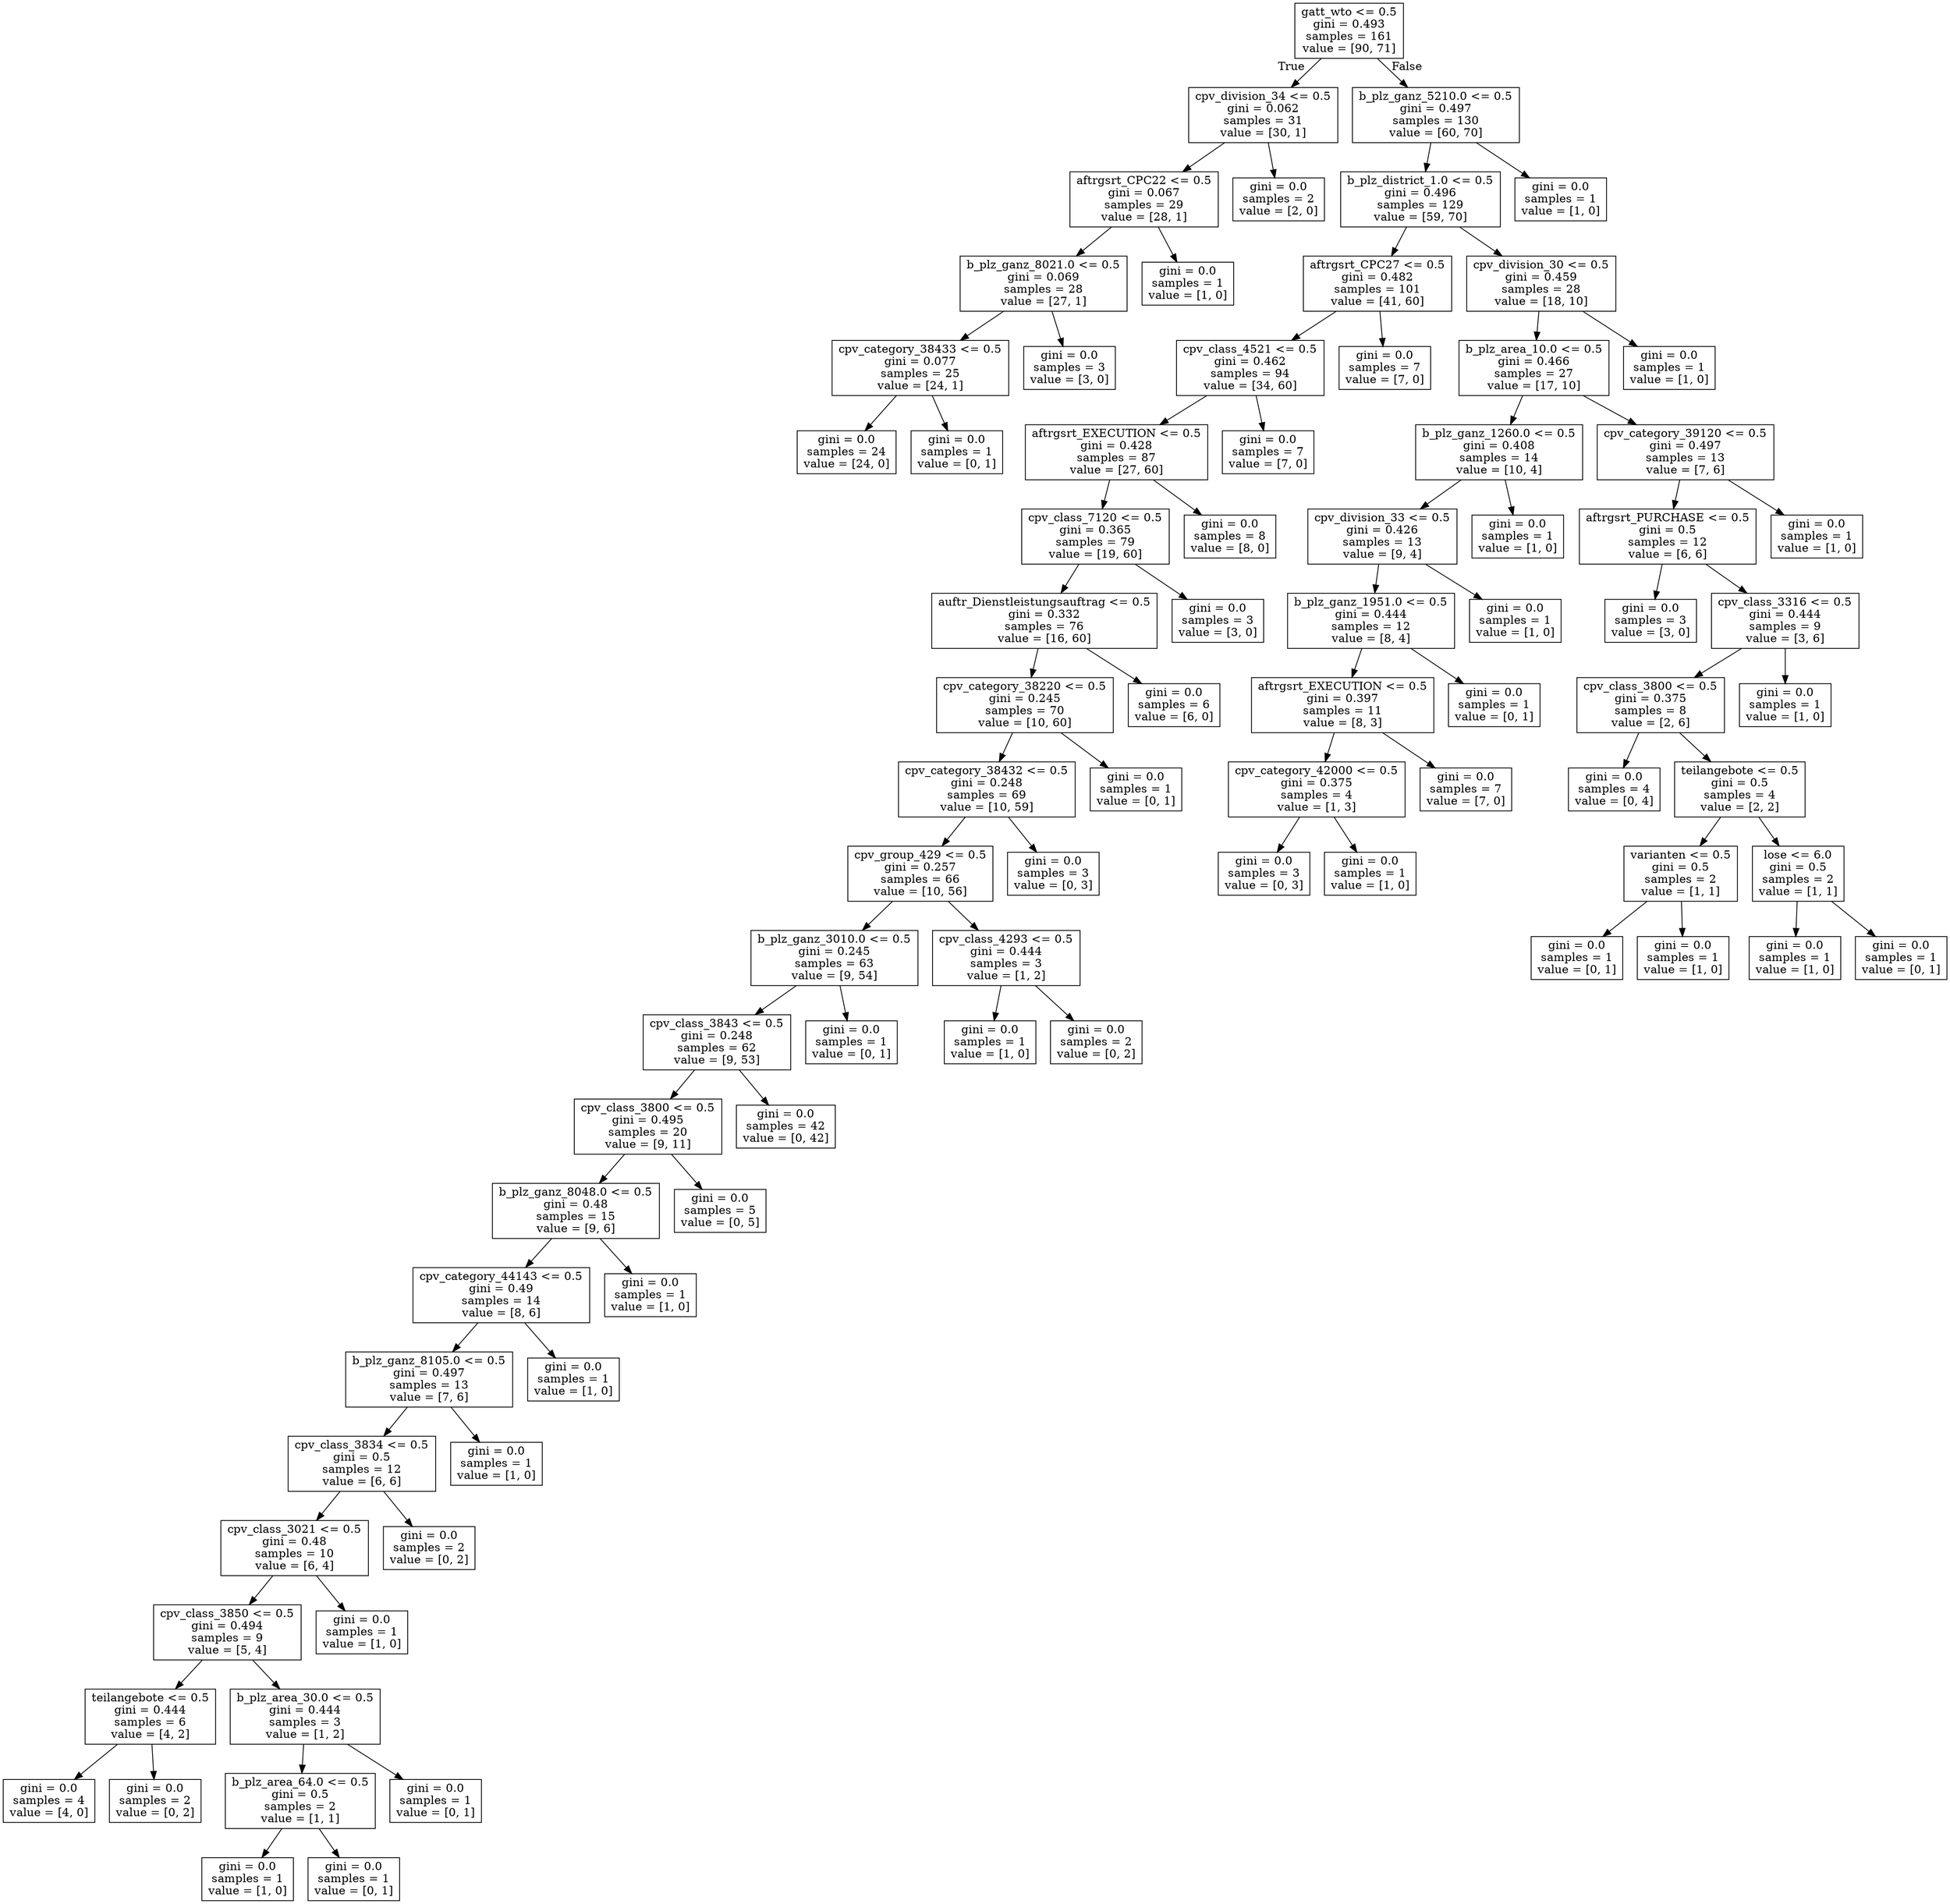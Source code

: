 digraph Tree {
node [shape=box] ;
0 [label="gatt_wto <= 0.5\ngini = 0.493\nsamples = 161\nvalue = [90, 71]"] ;
1 [label="cpv_division_34 <= 0.5\ngini = 0.062\nsamples = 31\nvalue = [30, 1]"] ;
0 -> 1 [labeldistance=2.5, labelangle=45, headlabel="True"] ;
2 [label="aftrgsrt_CPC22 <= 0.5\ngini = 0.067\nsamples = 29\nvalue = [28, 1]"] ;
1 -> 2 ;
3 [label="b_plz_ganz_8021.0 <= 0.5\ngini = 0.069\nsamples = 28\nvalue = [27, 1]"] ;
2 -> 3 ;
4 [label="cpv_category_38433 <= 0.5\ngini = 0.077\nsamples = 25\nvalue = [24, 1]"] ;
3 -> 4 ;
5 [label="gini = 0.0\nsamples = 24\nvalue = [24, 0]"] ;
4 -> 5 ;
6 [label="gini = 0.0\nsamples = 1\nvalue = [0, 1]"] ;
4 -> 6 ;
7 [label="gini = 0.0\nsamples = 3\nvalue = [3, 0]"] ;
3 -> 7 ;
8 [label="gini = 0.0\nsamples = 1\nvalue = [1, 0]"] ;
2 -> 8 ;
9 [label="gini = 0.0\nsamples = 2\nvalue = [2, 0]"] ;
1 -> 9 ;
10 [label="b_plz_ganz_5210.0 <= 0.5\ngini = 0.497\nsamples = 130\nvalue = [60, 70]"] ;
0 -> 10 [labeldistance=2.5, labelangle=-45, headlabel="False"] ;
11 [label="b_plz_district_1.0 <= 0.5\ngini = 0.496\nsamples = 129\nvalue = [59, 70]"] ;
10 -> 11 ;
12 [label="aftrgsrt_CPC27 <= 0.5\ngini = 0.482\nsamples = 101\nvalue = [41, 60]"] ;
11 -> 12 ;
13 [label="cpv_class_4521 <= 0.5\ngini = 0.462\nsamples = 94\nvalue = [34, 60]"] ;
12 -> 13 ;
14 [label="aftrgsrt_EXECUTION <= 0.5\ngini = 0.428\nsamples = 87\nvalue = [27, 60]"] ;
13 -> 14 ;
15 [label="cpv_class_7120 <= 0.5\ngini = 0.365\nsamples = 79\nvalue = [19, 60]"] ;
14 -> 15 ;
16 [label="auftr_Dienstleistungsauftrag <= 0.5\ngini = 0.332\nsamples = 76\nvalue = [16, 60]"] ;
15 -> 16 ;
17 [label="cpv_category_38220 <= 0.5\ngini = 0.245\nsamples = 70\nvalue = [10, 60]"] ;
16 -> 17 ;
18 [label="cpv_category_38432 <= 0.5\ngini = 0.248\nsamples = 69\nvalue = [10, 59]"] ;
17 -> 18 ;
19 [label="cpv_group_429 <= 0.5\ngini = 0.257\nsamples = 66\nvalue = [10, 56]"] ;
18 -> 19 ;
20 [label="b_plz_ganz_3010.0 <= 0.5\ngini = 0.245\nsamples = 63\nvalue = [9, 54]"] ;
19 -> 20 ;
21 [label="cpv_class_3843 <= 0.5\ngini = 0.248\nsamples = 62\nvalue = [9, 53]"] ;
20 -> 21 ;
22 [label="cpv_class_3800 <= 0.5\ngini = 0.495\nsamples = 20\nvalue = [9, 11]"] ;
21 -> 22 ;
23 [label="b_plz_ganz_8048.0 <= 0.5\ngini = 0.48\nsamples = 15\nvalue = [9, 6]"] ;
22 -> 23 ;
24 [label="cpv_category_44143 <= 0.5\ngini = 0.49\nsamples = 14\nvalue = [8, 6]"] ;
23 -> 24 ;
25 [label="b_plz_ganz_8105.0 <= 0.5\ngini = 0.497\nsamples = 13\nvalue = [7, 6]"] ;
24 -> 25 ;
26 [label="cpv_class_3834 <= 0.5\ngini = 0.5\nsamples = 12\nvalue = [6, 6]"] ;
25 -> 26 ;
27 [label="cpv_class_3021 <= 0.5\ngini = 0.48\nsamples = 10\nvalue = [6, 4]"] ;
26 -> 27 ;
28 [label="cpv_class_3850 <= 0.5\ngini = 0.494\nsamples = 9\nvalue = [5, 4]"] ;
27 -> 28 ;
29 [label="teilangebote <= 0.5\ngini = 0.444\nsamples = 6\nvalue = [4, 2]"] ;
28 -> 29 ;
30 [label="gini = 0.0\nsamples = 4\nvalue = [4, 0]"] ;
29 -> 30 ;
31 [label="gini = 0.0\nsamples = 2\nvalue = [0, 2]"] ;
29 -> 31 ;
32 [label="b_plz_area_30.0 <= 0.5\ngini = 0.444\nsamples = 3\nvalue = [1, 2]"] ;
28 -> 32 ;
33 [label="b_plz_area_64.0 <= 0.5\ngini = 0.5\nsamples = 2\nvalue = [1, 1]"] ;
32 -> 33 ;
34 [label="gini = 0.0\nsamples = 1\nvalue = [1, 0]"] ;
33 -> 34 ;
35 [label="gini = 0.0\nsamples = 1\nvalue = [0, 1]"] ;
33 -> 35 ;
36 [label="gini = 0.0\nsamples = 1\nvalue = [0, 1]"] ;
32 -> 36 ;
37 [label="gini = 0.0\nsamples = 1\nvalue = [1, 0]"] ;
27 -> 37 ;
38 [label="gini = 0.0\nsamples = 2\nvalue = [0, 2]"] ;
26 -> 38 ;
39 [label="gini = 0.0\nsamples = 1\nvalue = [1, 0]"] ;
25 -> 39 ;
40 [label="gini = 0.0\nsamples = 1\nvalue = [1, 0]"] ;
24 -> 40 ;
41 [label="gini = 0.0\nsamples = 1\nvalue = [1, 0]"] ;
23 -> 41 ;
42 [label="gini = 0.0\nsamples = 5\nvalue = [0, 5]"] ;
22 -> 42 ;
43 [label="gini = 0.0\nsamples = 42\nvalue = [0, 42]"] ;
21 -> 43 ;
44 [label="gini = 0.0\nsamples = 1\nvalue = [0, 1]"] ;
20 -> 44 ;
45 [label="cpv_class_4293 <= 0.5\ngini = 0.444\nsamples = 3\nvalue = [1, 2]"] ;
19 -> 45 ;
46 [label="gini = 0.0\nsamples = 1\nvalue = [1, 0]"] ;
45 -> 46 ;
47 [label="gini = 0.0\nsamples = 2\nvalue = [0, 2]"] ;
45 -> 47 ;
48 [label="gini = 0.0\nsamples = 3\nvalue = [0, 3]"] ;
18 -> 48 ;
49 [label="gini = 0.0\nsamples = 1\nvalue = [0, 1]"] ;
17 -> 49 ;
50 [label="gini = 0.0\nsamples = 6\nvalue = [6, 0]"] ;
16 -> 50 ;
51 [label="gini = 0.0\nsamples = 3\nvalue = [3, 0]"] ;
15 -> 51 ;
52 [label="gini = 0.0\nsamples = 8\nvalue = [8, 0]"] ;
14 -> 52 ;
53 [label="gini = 0.0\nsamples = 7\nvalue = [7, 0]"] ;
13 -> 53 ;
54 [label="gini = 0.0\nsamples = 7\nvalue = [7, 0]"] ;
12 -> 54 ;
55 [label="cpv_division_30 <= 0.5\ngini = 0.459\nsamples = 28\nvalue = [18, 10]"] ;
11 -> 55 ;
56 [label="b_plz_area_10.0 <= 0.5\ngini = 0.466\nsamples = 27\nvalue = [17, 10]"] ;
55 -> 56 ;
57 [label="b_plz_ganz_1260.0 <= 0.5\ngini = 0.408\nsamples = 14\nvalue = [10, 4]"] ;
56 -> 57 ;
58 [label="cpv_division_33 <= 0.5\ngini = 0.426\nsamples = 13\nvalue = [9, 4]"] ;
57 -> 58 ;
59 [label="b_plz_ganz_1951.0 <= 0.5\ngini = 0.444\nsamples = 12\nvalue = [8, 4]"] ;
58 -> 59 ;
60 [label="aftrgsrt_EXECUTION <= 0.5\ngini = 0.397\nsamples = 11\nvalue = [8, 3]"] ;
59 -> 60 ;
61 [label="cpv_category_42000 <= 0.5\ngini = 0.375\nsamples = 4\nvalue = [1, 3]"] ;
60 -> 61 ;
62 [label="gini = 0.0\nsamples = 3\nvalue = [0, 3]"] ;
61 -> 62 ;
63 [label="gini = 0.0\nsamples = 1\nvalue = [1, 0]"] ;
61 -> 63 ;
64 [label="gini = 0.0\nsamples = 7\nvalue = [7, 0]"] ;
60 -> 64 ;
65 [label="gini = 0.0\nsamples = 1\nvalue = [0, 1]"] ;
59 -> 65 ;
66 [label="gini = 0.0\nsamples = 1\nvalue = [1, 0]"] ;
58 -> 66 ;
67 [label="gini = 0.0\nsamples = 1\nvalue = [1, 0]"] ;
57 -> 67 ;
68 [label="cpv_category_39120 <= 0.5\ngini = 0.497\nsamples = 13\nvalue = [7, 6]"] ;
56 -> 68 ;
69 [label="aftrgsrt_PURCHASE <= 0.5\ngini = 0.5\nsamples = 12\nvalue = [6, 6]"] ;
68 -> 69 ;
70 [label="gini = 0.0\nsamples = 3\nvalue = [3, 0]"] ;
69 -> 70 ;
71 [label="cpv_class_3316 <= 0.5\ngini = 0.444\nsamples = 9\nvalue = [3, 6]"] ;
69 -> 71 ;
72 [label="cpv_class_3800 <= 0.5\ngini = 0.375\nsamples = 8\nvalue = [2, 6]"] ;
71 -> 72 ;
73 [label="gini = 0.0\nsamples = 4\nvalue = [0, 4]"] ;
72 -> 73 ;
74 [label="teilangebote <= 0.5\ngini = 0.5\nsamples = 4\nvalue = [2, 2]"] ;
72 -> 74 ;
75 [label="varianten <= 0.5\ngini = 0.5\nsamples = 2\nvalue = [1, 1]"] ;
74 -> 75 ;
76 [label="gini = 0.0\nsamples = 1\nvalue = [0, 1]"] ;
75 -> 76 ;
77 [label="gini = 0.0\nsamples = 1\nvalue = [1, 0]"] ;
75 -> 77 ;
78 [label="lose <= 6.0\ngini = 0.5\nsamples = 2\nvalue = [1, 1]"] ;
74 -> 78 ;
79 [label="gini = 0.0\nsamples = 1\nvalue = [1, 0]"] ;
78 -> 79 ;
80 [label="gini = 0.0\nsamples = 1\nvalue = [0, 1]"] ;
78 -> 80 ;
81 [label="gini = 0.0\nsamples = 1\nvalue = [1, 0]"] ;
71 -> 81 ;
82 [label="gini = 0.0\nsamples = 1\nvalue = [1, 0]"] ;
68 -> 82 ;
83 [label="gini = 0.0\nsamples = 1\nvalue = [1, 0]"] ;
55 -> 83 ;
84 [label="gini = 0.0\nsamples = 1\nvalue = [1, 0]"] ;
10 -> 84 ;
}